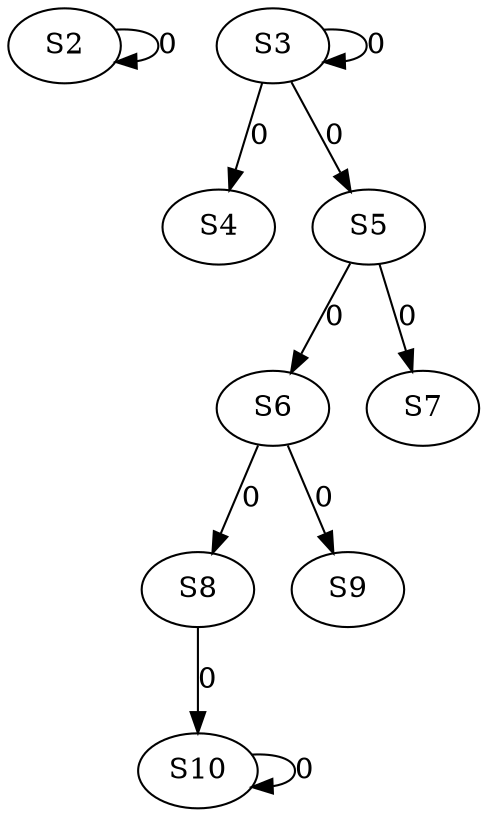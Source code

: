strict digraph {
	S2 -> S2 [ label = 0 ];
	S3 -> S3 [ label = 0 ];
	S3 -> S4 [ label = 0 ];
	S3 -> S5 [ label = 0 ];
	S5 -> S6 [ label = 0 ];
	S5 -> S7 [ label = 0 ];
	S6 -> S8 [ label = 0 ];
	S6 -> S9 [ label = 0 ];
	S8 -> S10 [ label = 0 ];
	S10 -> S10 [ label = 0 ];
}